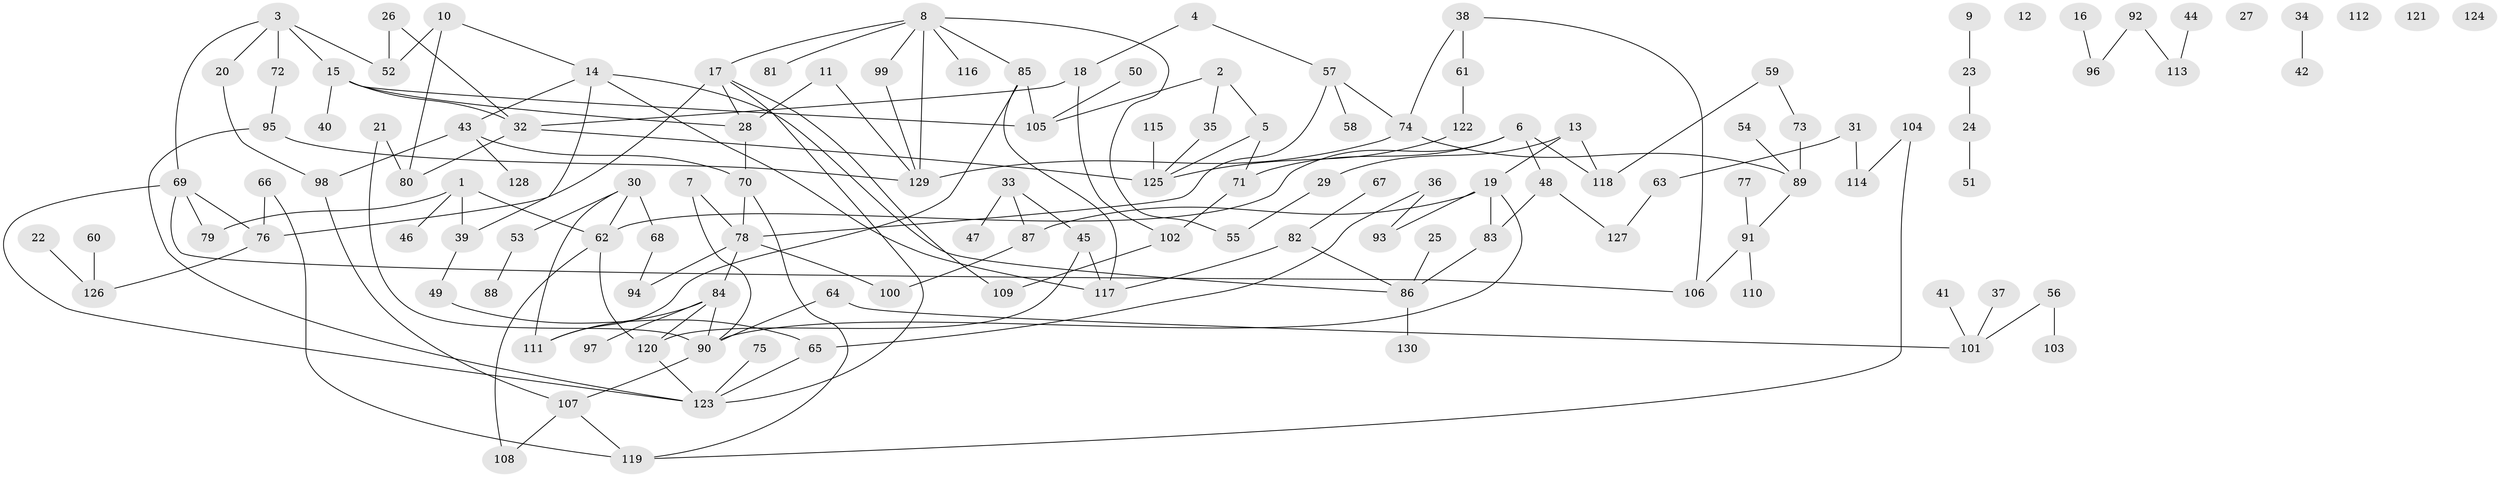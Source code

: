 // coarse degree distribution, {5: 0.08139534883720931, 4: 0.20930232558139536, 7: 0.023255813953488372, 3: 0.22093023255813954, 1: 0.23255813953488372, 2: 0.18604651162790697, 6: 0.046511627906976744}
// Generated by graph-tools (version 1.1) at 2025/35/03/04/25 23:35:57]
// undirected, 130 vertices, 167 edges
graph export_dot {
  node [color=gray90,style=filled];
  1;
  2;
  3;
  4;
  5;
  6;
  7;
  8;
  9;
  10;
  11;
  12;
  13;
  14;
  15;
  16;
  17;
  18;
  19;
  20;
  21;
  22;
  23;
  24;
  25;
  26;
  27;
  28;
  29;
  30;
  31;
  32;
  33;
  34;
  35;
  36;
  37;
  38;
  39;
  40;
  41;
  42;
  43;
  44;
  45;
  46;
  47;
  48;
  49;
  50;
  51;
  52;
  53;
  54;
  55;
  56;
  57;
  58;
  59;
  60;
  61;
  62;
  63;
  64;
  65;
  66;
  67;
  68;
  69;
  70;
  71;
  72;
  73;
  74;
  75;
  76;
  77;
  78;
  79;
  80;
  81;
  82;
  83;
  84;
  85;
  86;
  87;
  88;
  89;
  90;
  91;
  92;
  93;
  94;
  95;
  96;
  97;
  98;
  99;
  100;
  101;
  102;
  103;
  104;
  105;
  106;
  107;
  108;
  109;
  110;
  111;
  112;
  113;
  114;
  115;
  116;
  117;
  118;
  119;
  120;
  121;
  122;
  123;
  124;
  125;
  126;
  127;
  128;
  129;
  130;
  1 -- 39;
  1 -- 46;
  1 -- 62;
  1 -- 79;
  2 -- 5;
  2 -- 35;
  2 -- 105;
  3 -- 15;
  3 -- 20;
  3 -- 52;
  3 -- 69;
  3 -- 72;
  4 -- 18;
  4 -- 57;
  5 -- 71;
  5 -- 125;
  6 -- 48;
  6 -- 62;
  6 -- 71;
  6 -- 118;
  7 -- 78;
  7 -- 90;
  8 -- 17;
  8 -- 55;
  8 -- 81;
  8 -- 85;
  8 -- 99;
  8 -- 116;
  8 -- 129;
  9 -- 23;
  10 -- 14;
  10 -- 52;
  10 -- 80;
  11 -- 28;
  11 -- 129;
  13 -- 19;
  13 -- 29;
  13 -- 118;
  14 -- 39;
  14 -- 43;
  14 -- 86;
  14 -- 117;
  15 -- 28;
  15 -- 32;
  15 -- 40;
  15 -- 105;
  16 -- 96;
  17 -- 28;
  17 -- 76;
  17 -- 109;
  17 -- 123;
  18 -- 32;
  18 -- 102;
  19 -- 83;
  19 -- 87;
  19 -- 90;
  19 -- 93;
  20 -- 98;
  21 -- 80;
  21 -- 90;
  22 -- 126;
  23 -- 24;
  24 -- 51;
  25 -- 86;
  26 -- 32;
  26 -- 52;
  28 -- 70;
  29 -- 55;
  30 -- 53;
  30 -- 62;
  30 -- 68;
  30 -- 111;
  31 -- 63;
  31 -- 114;
  32 -- 80;
  32 -- 125;
  33 -- 45;
  33 -- 47;
  33 -- 87;
  34 -- 42;
  35 -- 125;
  36 -- 65;
  36 -- 93;
  37 -- 101;
  38 -- 61;
  38 -- 74;
  38 -- 106;
  39 -- 49;
  41 -- 101;
  43 -- 70;
  43 -- 98;
  43 -- 128;
  44 -- 113;
  45 -- 117;
  45 -- 120;
  48 -- 83;
  48 -- 127;
  49 -- 65;
  50 -- 105;
  53 -- 88;
  54 -- 89;
  56 -- 101;
  56 -- 103;
  57 -- 58;
  57 -- 74;
  57 -- 78;
  59 -- 73;
  59 -- 118;
  60 -- 126;
  61 -- 122;
  62 -- 108;
  62 -- 120;
  63 -- 127;
  64 -- 90;
  64 -- 101;
  65 -- 123;
  66 -- 76;
  66 -- 119;
  67 -- 82;
  68 -- 94;
  69 -- 76;
  69 -- 79;
  69 -- 106;
  69 -- 123;
  70 -- 78;
  70 -- 119;
  71 -- 102;
  72 -- 95;
  73 -- 89;
  74 -- 89;
  74 -- 129;
  75 -- 123;
  76 -- 126;
  77 -- 91;
  78 -- 84;
  78 -- 94;
  78 -- 100;
  82 -- 86;
  82 -- 117;
  83 -- 86;
  84 -- 90;
  84 -- 97;
  84 -- 111;
  84 -- 120;
  85 -- 105;
  85 -- 111;
  85 -- 117;
  86 -- 130;
  87 -- 100;
  89 -- 91;
  90 -- 107;
  91 -- 106;
  91 -- 110;
  92 -- 96;
  92 -- 113;
  95 -- 123;
  95 -- 129;
  98 -- 107;
  99 -- 129;
  102 -- 109;
  104 -- 114;
  104 -- 119;
  107 -- 108;
  107 -- 119;
  115 -- 125;
  120 -- 123;
  122 -- 125;
}
